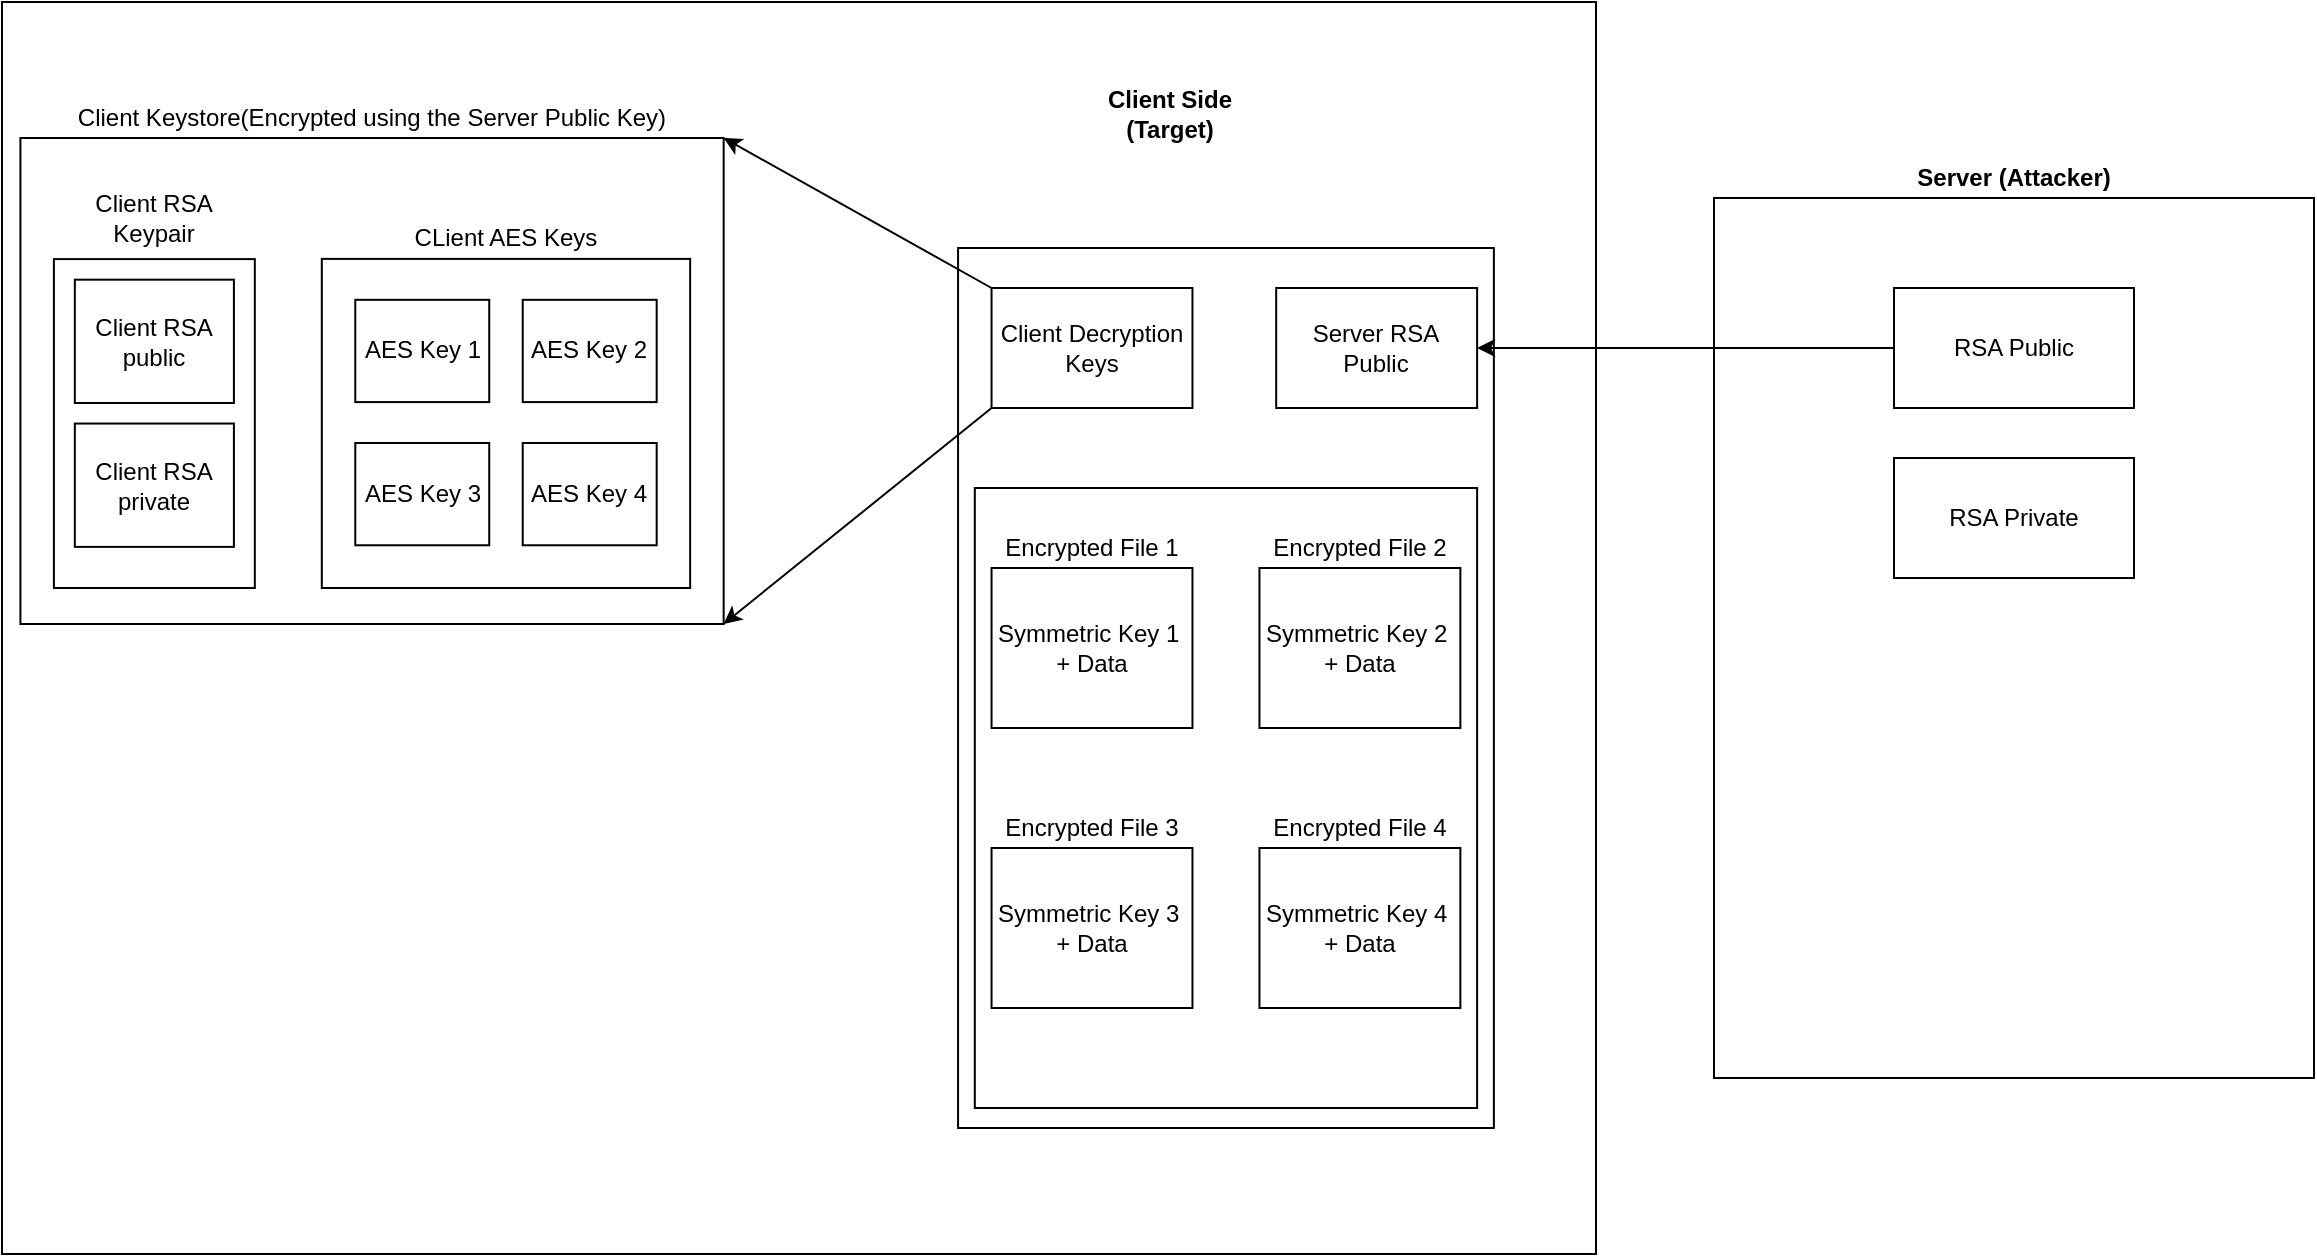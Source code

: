 <mxfile version="14.6.6" type="device"><diagram id="hhBBkPItjRbPNnbDIwot" name="Page-1"><mxGraphModel dx="2031" dy="2193" grid="0" gridSize="10" guides="1" tooltips="1" connect="1" arrows="1" fold="1" page="1" pageScale="1" pageWidth="850" pageHeight="1100" math="0" shadow="0"><root><mxCell id="0"/><mxCell id="1" parent="0"/><mxCell id="acmhngWu8iq7mNOpZ3HY-80" value="" style="group" vertex="1" connectable="0" parent="1"><mxGeometry x="1113" y="-841" width="300" height="460" as="geometry"/></mxCell><mxCell id="acmhngWu8iq7mNOpZ3HY-4" value="Server (Attacker)" style="text;html=1;strokeColor=none;fillColor=none;align=center;verticalAlign=middle;whiteSpace=wrap;rounded=0;fontStyle=1" vertex="1" parent="acmhngWu8iq7mNOpZ3HY-80"><mxGeometry width="300" height="20" as="geometry"/></mxCell><mxCell id="acmhngWu8iq7mNOpZ3HY-51" value="" style="group;fontStyle=1" vertex="1" connectable="0" parent="acmhngWu8iq7mNOpZ3HY-80"><mxGeometry y="20" width="300" height="440" as="geometry"/></mxCell><mxCell id="acmhngWu8iq7mNOpZ3HY-2" value="" style="rounded=0;whiteSpace=wrap;html=1;" vertex="1" parent="acmhngWu8iq7mNOpZ3HY-51"><mxGeometry width="300" height="440" as="geometry"/></mxCell><mxCell id="acmhngWu8iq7mNOpZ3HY-7" value="RSA Public" style="rounded=0;whiteSpace=wrap;html=1;" vertex="1" parent="acmhngWu8iq7mNOpZ3HY-51"><mxGeometry x="90" y="45" width="120" height="60" as="geometry"/></mxCell><mxCell id="acmhngWu8iq7mNOpZ3HY-8" value="RSA Private" style="rounded=0;whiteSpace=wrap;html=1;" vertex="1" parent="acmhngWu8iq7mNOpZ3HY-51"><mxGeometry x="90" y="130" width="120" height="60" as="geometry"/></mxCell><mxCell id="acmhngWu8iq7mNOpZ3HY-82" value="" style="group" vertex="1" connectable="0" parent="1"><mxGeometry x="257" y="-919" width="797" height="626" as="geometry"/></mxCell><mxCell id="acmhngWu8iq7mNOpZ3HY-81" value="" style="rounded=0;whiteSpace=wrap;html=1;" vertex="1" parent="acmhngWu8iq7mNOpZ3HY-82"><mxGeometry width="797" height="626" as="geometry"/></mxCell><mxCell id="acmhngWu8iq7mNOpZ3HY-17" value="" style="group" vertex="1" connectable="0" parent="acmhngWu8iq7mNOpZ3HY-82"><mxGeometry x="478.033" y="123" width="267.899" height="440" as="geometry"/></mxCell><mxCell id="acmhngWu8iq7mNOpZ3HY-1" value="" style="rounded=0;whiteSpace=wrap;html=1;" vertex="1" parent="acmhngWu8iq7mNOpZ3HY-17"><mxGeometry width="267.899" height="440" as="geometry"/></mxCell><mxCell id="acmhngWu8iq7mNOpZ3HY-9" value="Server RSA Public" style="rounded=0;whiteSpace=wrap;html=1;" vertex="1" parent="acmhngWu8iq7mNOpZ3HY-17"><mxGeometry x="159.065" y="20" width="100.462" height="60" as="geometry"/></mxCell><mxCell id="acmhngWu8iq7mNOpZ3HY-16" value="" style="rounded=0;whiteSpace=wrap;html=1;" vertex="1" parent="acmhngWu8iq7mNOpZ3HY-17"><mxGeometry x="8.372" y="120" width="251.155" height="310" as="geometry"/></mxCell><mxCell id="acmhngWu8iq7mNOpZ3HY-20" value="" style="group" vertex="1" connectable="0" parent="acmhngWu8iq7mNOpZ3HY-17"><mxGeometry x="16.744" y="140" width="100.462" height="100" as="geometry"/></mxCell><mxCell id="acmhngWu8iq7mNOpZ3HY-18" value="Symmetric Key 1&amp;nbsp;&lt;br&gt;+ Data" style="rounded=0;whiteSpace=wrap;html=1;" vertex="1" parent="acmhngWu8iq7mNOpZ3HY-20"><mxGeometry y="20" width="100.462" height="80" as="geometry"/></mxCell><mxCell id="acmhngWu8iq7mNOpZ3HY-19" value="Encrypted File 1" style="text;html=1;strokeColor=none;fillColor=none;align=center;verticalAlign=middle;whiteSpace=wrap;rounded=0;" vertex="1" parent="acmhngWu8iq7mNOpZ3HY-20"><mxGeometry width="100.462" height="20" as="geometry"/></mxCell><mxCell id="acmhngWu8iq7mNOpZ3HY-27" value="" style="group" vertex="1" connectable="0" parent="acmhngWu8iq7mNOpZ3HY-17"><mxGeometry x="150.693" y="140" width="100.462" height="100" as="geometry"/></mxCell><mxCell id="acmhngWu8iq7mNOpZ3HY-28" value="Symmetric Key 2&amp;nbsp;&lt;br&gt;+ Data" style="rounded=0;whiteSpace=wrap;html=1;" vertex="1" parent="acmhngWu8iq7mNOpZ3HY-27"><mxGeometry y="20" width="100.462" height="80" as="geometry"/></mxCell><mxCell id="acmhngWu8iq7mNOpZ3HY-29" value="Encrypted File 2" style="text;html=1;strokeColor=none;fillColor=none;align=center;verticalAlign=middle;whiteSpace=wrap;rounded=0;" vertex="1" parent="acmhngWu8iq7mNOpZ3HY-27"><mxGeometry width="100.462" height="20" as="geometry"/></mxCell><mxCell id="acmhngWu8iq7mNOpZ3HY-24" value="" style="group" vertex="1" connectable="0" parent="acmhngWu8iq7mNOpZ3HY-17"><mxGeometry x="16.744" y="280" width="100.462" height="100" as="geometry"/></mxCell><mxCell id="acmhngWu8iq7mNOpZ3HY-25" value="Symmetric Key 3&amp;nbsp;&lt;br&gt;+ Data" style="rounded=0;whiteSpace=wrap;html=1;" vertex="1" parent="acmhngWu8iq7mNOpZ3HY-24"><mxGeometry y="20" width="100.462" height="80" as="geometry"/></mxCell><mxCell id="acmhngWu8iq7mNOpZ3HY-26" value="Encrypted File 3" style="text;html=1;strokeColor=none;fillColor=none;align=center;verticalAlign=middle;whiteSpace=wrap;rounded=0;" vertex="1" parent="acmhngWu8iq7mNOpZ3HY-24"><mxGeometry width="100.462" height="20" as="geometry"/></mxCell><mxCell id="acmhngWu8iq7mNOpZ3HY-21" value="" style="group" vertex="1" connectable="0" parent="acmhngWu8iq7mNOpZ3HY-17"><mxGeometry x="150.693" y="280" width="100.462" height="100" as="geometry"/></mxCell><mxCell id="acmhngWu8iq7mNOpZ3HY-22" value="Symmetric Key 4&amp;nbsp;&lt;br&gt;+ Data" style="rounded=0;whiteSpace=wrap;html=1;" vertex="1" parent="acmhngWu8iq7mNOpZ3HY-21"><mxGeometry y="20" width="100.462" height="80" as="geometry"/></mxCell><mxCell id="acmhngWu8iq7mNOpZ3HY-23" value="Encrypted File 4" style="text;html=1;strokeColor=none;fillColor=none;align=center;verticalAlign=middle;whiteSpace=wrap;rounded=0;" vertex="1" parent="acmhngWu8iq7mNOpZ3HY-21"><mxGeometry width="100.462" height="20" as="geometry"/></mxCell><mxCell id="acmhngWu8iq7mNOpZ3HY-64" value="Client Decryption Keys" style="rounded=0;whiteSpace=wrap;html=1;" vertex="1" parent="acmhngWu8iq7mNOpZ3HY-17"><mxGeometry x="16.744" y="20" width="100.462" height="60" as="geometry"/></mxCell><mxCell id="acmhngWu8iq7mNOpZ3HY-65" style="edgeStyle=none;rounded=0;orthogonalLoop=1;jettySize=auto;html=1;exitX=0;exitY=0;exitDx=0;exitDy=0;entryX=1;entryY=1;entryDx=0;entryDy=0;" edge="1" parent="acmhngWu8iq7mNOpZ3HY-82" source="acmhngWu8iq7mNOpZ3HY-64" target="acmhngWu8iq7mNOpZ3HY-53"><mxGeometry relative="1" as="geometry"/></mxCell><mxCell id="acmhngWu8iq7mNOpZ3HY-66" style="edgeStyle=none;rounded=0;orthogonalLoop=1;jettySize=auto;html=1;exitX=0;exitY=1;exitDx=0;exitDy=0;entryX=1;entryY=1;entryDx=0;entryDy=0;" edge="1" parent="acmhngWu8iq7mNOpZ3HY-82" source="acmhngWu8iq7mNOpZ3HY-64" target="acmhngWu8iq7mNOpZ3HY-52"><mxGeometry relative="1" as="geometry"/></mxCell><mxCell id="acmhngWu8iq7mNOpZ3HY-79" value="" style="group" vertex="1" connectable="0" parent="acmhngWu8iq7mNOpZ3HY-82"><mxGeometry x="9.209" y="48" width="351.618" height="263" as="geometry"/></mxCell><mxCell id="acmhngWu8iq7mNOpZ3HY-53" value="Client Keystore(Encrypted using the Server Public Key)" style="text;html=1;strokeColor=none;fillColor=none;align=center;verticalAlign=middle;whiteSpace=wrap;rounded=0;" vertex="1" parent="acmhngWu8iq7mNOpZ3HY-79"><mxGeometry width="351.618" height="20" as="geometry"/></mxCell><mxCell id="acmhngWu8iq7mNOpZ3HY-78" value="" style="group" vertex="1" connectable="0" parent="acmhngWu8iq7mNOpZ3HY-79"><mxGeometry y="20" width="351.618" height="243" as="geometry"/></mxCell><mxCell id="acmhngWu8iq7mNOpZ3HY-52" value="" style="rounded=0;whiteSpace=wrap;html=1;" vertex="1" parent="acmhngWu8iq7mNOpZ3HY-78"><mxGeometry width="351.618" height="243" as="geometry"/></mxCell><mxCell id="acmhngWu8iq7mNOpZ3HY-70" value="" style="group" vertex="1" connectable="0" parent="acmhngWu8iq7mNOpZ3HY-78"><mxGeometry x="150.693" y="40" width="184.181" height="185" as="geometry"/></mxCell><mxCell id="acmhngWu8iq7mNOpZ3HY-59" value="CLient AES Keys" style="text;html=1;strokeColor=none;fillColor=none;align=center;verticalAlign=middle;whiteSpace=wrap;rounded=0;" vertex="1" parent="acmhngWu8iq7mNOpZ3HY-70"><mxGeometry width="184.181" height="20.455" as="geometry"/></mxCell><mxCell id="acmhngWu8iq7mNOpZ3HY-69" value="" style="group" vertex="1" connectable="0" parent="acmhngWu8iq7mNOpZ3HY-70"><mxGeometry y="20.45" width="184.181" height="164.55" as="geometry"/></mxCell><mxCell id="acmhngWu8iq7mNOpZ3HY-58" value="" style="rounded=0;whiteSpace=wrap;html=1;" vertex="1" parent="acmhngWu8iq7mNOpZ3HY-69"><mxGeometry width="184.181" height="164.55" as="geometry"/></mxCell><mxCell id="acmhngWu8iq7mNOpZ3HY-60" value="AES Key 1" style="rounded=0;whiteSpace=wrap;html=1;" vertex="1" parent="acmhngWu8iq7mNOpZ3HY-69"><mxGeometry x="16.744" y="20.459" width="66.975" height="51.136" as="geometry"/></mxCell><mxCell id="acmhngWu8iq7mNOpZ3HY-61" value="AES Key 3" style="rounded=0;whiteSpace=wrap;html=1;" vertex="1" parent="acmhngWu8iq7mNOpZ3HY-69"><mxGeometry x="16.744" y="92.05" width="66.975" height="51.136" as="geometry"/></mxCell><mxCell id="acmhngWu8iq7mNOpZ3HY-62" value="AES Key 4" style="rounded=0;whiteSpace=wrap;html=1;" vertex="1" parent="acmhngWu8iq7mNOpZ3HY-69"><mxGeometry x="100.462" y="92.05" width="66.975" height="51.136" as="geometry"/></mxCell><mxCell id="acmhngWu8iq7mNOpZ3HY-63" value="AES Key 2" style="rounded=0;whiteSpace=wrap;html=1;" vertex="1" parent="acmhngWu8iq7mNOpZ3HY-69"><mxGeometry x="100.462" y="20.459" width="66.975" height="51.136" as="geometry"/></mxCell><mxCell id="acmhngWu8iq7mNOpZ3HY-77" value="" style="group" vertex="1" connectable="0" parent="acmhngWu8iq7mNOpZ3HY-78"><mxGeometry x="16.744" y="19.444" width="100.462" height="205.556" as="geometry"/></mxCell><mxCell id="acmhngWu8iq7mNOpZ3HY-55" value="Client RSA Keypair" style="text;html=1;strokeColor=none;fillColor=none;align=center;verticalAlign=middle;whiteSpace=wrap;rounded=0;" vertex="1" parent="acmhngWu8iq7mNOpZ3HY-77"><mxGeometry width="100.462" height="41.111" as="geometry"/></mxCell><mxCell id="acmhngWu8iq7mNOpZ3HY-73" value="" style="group" vertex="1" connectable="0" parent="acmhngWu8iq7mNOpZ3HY-77"><mxGeometry y="41.111" width="100.462" height="164.444" as="geometry"/></mxCell><mxCell id="acmhngWu8iq7mNOpZ3HY-54" value="" style="rounded=0;whiteSpace=wrap;html=1;" vertex="1" parent="acmhngWu8iq7mNOpZ3HY-73"><mxGeometry width="100.462" height="164.444" as="geometry"/></mxCell><mxCell id="acmhngWu8iq7mNOpZ3HY-56" value="Client RSA public" style="rounded=0;whiteSpace=wrap;html=1;" vertex="1" parent="acmhngWu8iq7mNOpZ3HY-73"><mxGeometry x="10.465" y="10.278" width="79.533" height="61.667" as="geometry"/></mxCell><mxCell id="acmhngWu8iq7mNOpZ3HY-57" value="Client RSA private" style="rounded=0;whiteSpace=wrap;html=1;" vertex="1" parent="acmhngWu8iq7mNOpZ3HY-73"><mxGeometry x="10.465" y="82.222" width="79.533" height="61.667" as="geometry"/></mxCell><mxCell id="acmhngWu8iq7mNOpZ3HY-83" value="&lt;b&gt;Client Side&lt;br&gt;(Target)&lt;/b&gt;" style="text;html=1;strokeColor=none;fillColor=none;align=center;verticalAlign=middle;whiteSpace=wrap;rounded=0;" vertex="1" parent="acmhngWu8iq7mNOpZ3HY-82"><mxGeometry x="468" y="22" width="232" height="67" as="geometry"/></mxCell><mxCell id="acmhngWu8iq7mNOpZ3HY-50" style="edgeStyle=none;rounded=0;orthogonalLoop=1;jettySize=auto;html=1;entryX=1;entryY=0.5;entryDx=0;entryDy=0;" edge="1" parent="1" source="acmhngWu8iq7mNOpZ3HY-7" target="acmhngWu8iq7mNOpZ3HY-9"><mxGeometry relative="1" as="geometry"/></mxCell></root></mxGraphModel></diagram></mxfile>